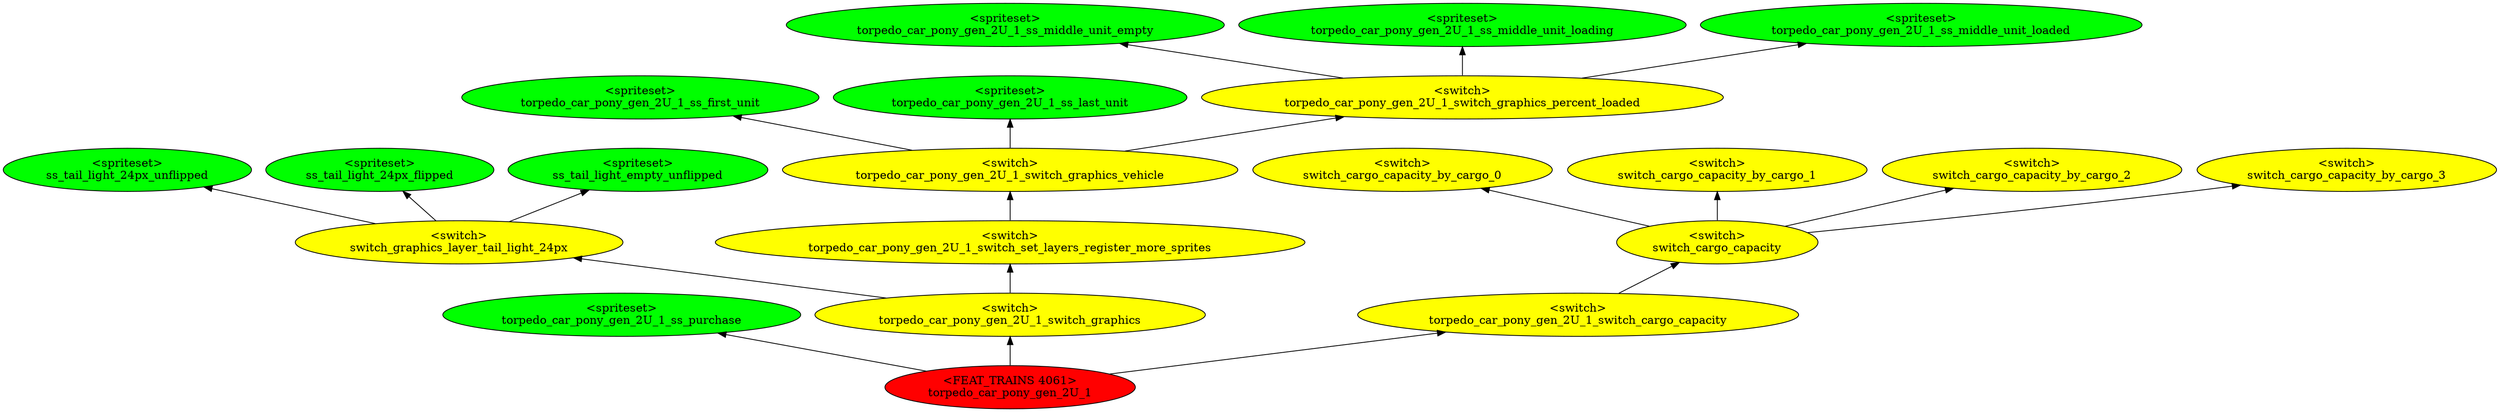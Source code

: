 digraph {
rankdir="BT"
ss_tail_light_24px_unflipped [fillcolor=green style="filled" label="<spriteset>\nss_tail_light_24px_unflipped"]
ss_tail_light_24px_flipped [fillcolor=green style="filled" label="<spriteset>\nss_tail_light_24px_flipped"]
ss_tail_light_empty_unflipped [fillcolor=green style="filled" label="<spriteset>\nss_tail_light_empty_unflipped"]
switch_graphics_layer_tail_light_24px [fillcolor=yellow style="filled" label="<switch>\nswitch_graphics_layer_tail_light_24px"]
switch_cargo_capacity_by_cargo_0 [fillcolor=yellow style="filled" label="<switch>\nswitch_cargo_capacity_by_cargo_0"]
switch_cargo_capacity_by_cargo_1 [fillcolor=yellow style="filled" label="<switch>\nswitch_cargo_capacity_by_cargo_1"]
switch_cargo_capacity_by_cargo_2 [fillcolor=yellow style="filled" label="<switch>\nswitch_cargo_capacity_by_cargo_2"]
switch_cargo_capacity_by_cargo_3 [fillcolor=yellow style="filled" label="<switch>\nswitch_cargo_capacity_by_cargo_3"]
switch_cargo_capacity [fillcolor=yellow style="filled" label="<switch>\nswitch_cargo_capacity"]
torpedo_car_pony_gen_2U_1_ss_first_unit [fillcolor=green style="filled" label="<spriteset>\ntorpedo_car_pony_gen_2U_1_ss_first_unit"]
torpedo_car_pony_gen_2U_1_ss_last_unit [fillcolor=green style="filled" label="<spriteset>\ntorpedo_car_pony_gen_2U_1_ss_last_unit"]
torpedo_car_pony_gen_2U_1_ss_middle_unit_empty [fillcolor=green style="filled" label="<spriteset>\ntorpedo_car_pony_gen_2U_1_ss_middle_unit_empty"]
torpedo_car_pony_gen_2U_1_ss_middle_unit_loading [fillcolor=green style="filled" label="<spriteset>\ntorpedo_car_pony_gen_2U_1_ss_middle_unit_loading"]
torpedo_car_pony_gen_2U_1_ss_middle_unit_loaded [fillcolor=green style="filled" label="<spriteset>\ntorpedo_car_pony_gen_2U_1_ss_middle_unit_loaded"]
torpedo_car_pony_gen_2U_1_switch_graphics_percent_loaded [fillcolor=yellow style="filled" label="<switch>\ntorpedo_car_pony_gen_2U_1_switch_graphics_percent_loaded"]
torpedo_car_pony_gen_2U_1_switch_graphics_vehicle [fillcolor=yellow style="filled" label="<switch>\ntorpedo_car_pony_gen_2U_1_switch_graphics_vehicle"]
torpedo_car_pony_gen_2U_1_ss_purchase [fillcolor=green style="filled" label="<spriteset>\ntorpedo_car_pony_gen_2U_1_ss_purchase"]
torpedo_car_pony_gen_2U_1_switch_set_layers_register_more_sprites [fillcolor=yellow style="filled" label="<switch>\ntorpedo_car_pony_gen_2U_1_switch_set_layers_register_more_sprites"]
torpedo_car_pony_gen_2U_1_switch_graphics [fillcolor=yellow style="filled" label="<switch>\ntorpedo_car_pony_gen_2U_1_switch_graphics"]
torpedo_car_pony_gen_2U_1_switch_cargo_capacity [fillcolor=yellow style="filled" label="<switch>\ntorpedo_car_pony_gen_2U_1_switch_cargo_capacity"]
torpedo_car_pony_gen_2U_1 [fillcolor=red style="filled" label="<FEAT_TRAINS 4061>\ntorpedo_car_pony_gen_2U_1"]
switch_graphics_layer_tail_light_24px->ss_tail_light_empty_unflipped
torpedo_car_pony_gen_2U_1->torpedo_car_pony_gen_2U_1_switch_cargo_capacity
torpedo_car_pony_gen_2U_1_switch_graphics->switch_graphics_layer_tail_light_24px
torpedo_car_pony_gen_2U_1_switch_graphics_percent_loaded->torpedo_car_pony_gen_2U_1_ss_middle_unit_loaded
torpedo_car_pony_gen_2U_1_switch_graphics_percent_loaded->torpedo_car_pony_gen_2U_1_ss_middle_unit_empty
switch_cargo_capacity->switch_cargo_capacity_by_cargo_1
torpedo_car_pony_gen_2U_1_switch_graphics_percent_loaded->torpedo_car_pony_gen_2U_1_ss_middle_unit_loading
switch_graphics_layer_tail_light_24px->ss_tail_light_24px_unflipped
torpedo_car_pony_gen_2U_1_switch_graphics_vehicle->torpedo_car_pony_gen_2U_1_ss_last_unit
torpedo_car_pony_gen_2U_1_switch_set_layers_register_more_sprites->torpedo_car_pony_gen_2U_1_switch_graphics_vehicle
switch_graphics_layer_tail_light_24px->ss_tail_light_24px_flipped
switch_cargo_capacity->switch_cargo_capacity_by_cargo_3
switch_cargo_capacity->switch_cargo_capacity_by_cargo_0
torpedo_car_pony_gen_2U_1_switch_graphics_vehicle->torpedo_car_pony_gen_2U_1_switch_graphics_percent_loaded
torpedo_car_pony_gen_2U_1->torpedo_car_pony_gen_2U_1_ss_purchase
torpedo_car_pony_gen_2U_1_switch_cargo_capacity->switch_cargo_capacity
torpedo_car_pony_gen_2U_1_switch_graphics_vehicle->torpedo_car_pony_gen_2U_1_ss_first_unit
torpedo_car_pony_gen_2U_1_switch_graphics->torpedo_car_pony_gen_2U_1_switch_set_layers_register_more_sprites
torpedo_car_pony_gen_2U_1->torpedo_car_pony_gen_2U_1_switch_graphics
switch_cargo_capacity->switch_cargo_capacity_by_cargo_2
}

